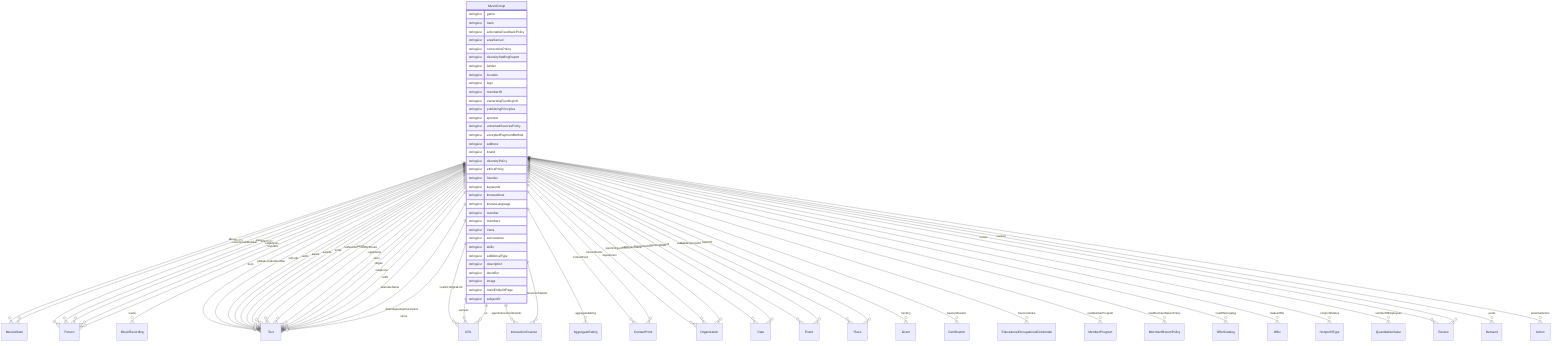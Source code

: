 erDiagram
MusicGroup {
    stringList genre  
    stringList track  
    stringList actionableFeedbackPolicy  
    stringList areaServed  
    stringList correctionsPolicy  
    stringList diversityStaffingReport  
    stringList funder  
    stringList location  
    stringList logo  
    stringList memberOf  
    stringList ownershipFundingInfo  
    stringList publishingPrinciples  
    stringList sponsor  
    stringList unnamedSourcesPolicy  
    stringList acceptedPaymentMethod  
    stringList address  
    stringList brand  
    stringList diversityPolicy  
    stringList ethicsPolicy  
    stringList founder  
    stringList keywords  
    stringList knowsAbout  
    stringList knowsLanguage  
    stringList member  
    stringList members  
    stringList owns  
    stringList serviceArea  
    stringList skills  
    stringList additionalType  
    stringList description  
    stringList identifier  
    stringList image  
    stringList mainEntityOfPage  
    stringList subjectOf  
}

MusicGroup ||--}o MusicAlbum : "album"
MusicGroup ||--}o MusicAlbum : "albums"
MusicGroup ||--}o Person : "musicGroupMember"
MusicGroup ||--}o MusicRecording : "tracks"
MusicGroup ||--}o Text : "duns"
MusicGroup ||--}o Text : "globalLocationNumber"
MusicGroup ||--}o URL : "hasGS1DigitalLink"
MusicGroup ||--}o Text : "leiCode"
MusicGroup ||--}o Text : "taxID"
MusicGroup ||--}o InteractionCounter : "agentInteractionStatistic"
MusicGroup ||--}o AggregateRating : "aggregateRating"
MusicGroup ||--}o Person : "alumni"
MusicGroup ||--}o Text : "award"
MusicGroup ||--}o Text : "awards"
MusicGroup ||--}o ContactPoint : "contactPoint"
MusicGroup ||--}o ContactPoint : "contactPoints"
MusicGroup ||--}o Organization : "department"
MusicGroup ||--}o Date : "dissolutionDate"
MusicGroup ||--}o Text : "email"
MusicGroup ||--}o Person : "employee"
MusicGroup ||--}o Person : "employees"
MusicGroup ||--}o Event : "event"
MusicGroup ||--}o Event : "events"
MusicGroup ||--}o Text : "faxNumber"
MusicGroup ||--}o Person : "founders"
MusicGroup ||--}o Date : "foundingDate"
MusicGroup ||--}o Place : "foundingLocation"
MusicGroup ||--}o Grant : "funding"
MusicGroup ||--}o Certification : "hasCertification"
MusicGroup ||--}o EducationalOccupationalCredential : "hasCredential"
MusicGroup ||--}o MemberProgram : "hasMemberProgram"
MusicGroup ||--}o MerchantReturnPolicy : "hasMerchantReturnPolicy"
MusicGroup ||--}o OfferCatalog : "hasOfferCatalog"
MusicGroup ||--}o Place : "hasPOS"
MusicGroup ||--}o InteractionCounter : "interactionStatistic"
MusicGroup ||--}o Text : "isicV4"
MusicGroup ||--}o Text : "iso6523Code"
MusicGroup ||--}o Text : "legalName"
MusicGroup ||--}o Offer : "makesOffer"
MusicGroup ||--}o Text : "naics"
MusicGroup ||--}o NonprofitType : "nonprofitStatus"
MusicGroup ||--}o QuantitativeValue : "numberOfEmployees"
MusicGroup ||--}o Organization : "parentOrganization"
MusicGroup ||--}o Review : "review"
MusicGroup ||--}o Review : "reviews"
MusicGroup ||--}o Demand : "seeks"
MusicGroup ||--}o Text : "slogan"
MusicGroup ||--}o Organization : "subOrganization"
MusicGroup ||--}o Text : "telephone"
MusicGroup ||--}o Text : "vatID"
MusicGroup ||--}o Text : "alternateName"
MusicGroup ||--}o Text : "disambiguatingDescription"
MusicGroup ||--}o Text : "name"
MusicGroup ||--}o URL : "sameAs"
MusicGroup ||--}o Action : "potentialAction"
MusicGroup ||--}o URL : "url"